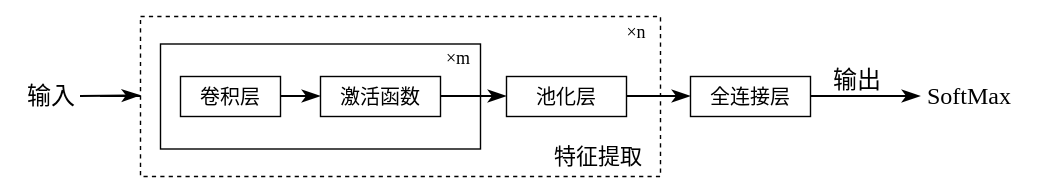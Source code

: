 <mxfile version="26.0.3">
  <diagram name="第 1 页" id="3Tjxv7u2C0OyLJ8Jvodf">
    <mxGraphModel dx="773" dy="390" grid="1" gridSize="10" guides="1" tooltips="1" connect="1" arrows="1" fold="1" page="1" pageScale="1" pageWidth="827" pageHeight="1169" math="0" shadow="0">
      <root>
        <mxCell id="0" />
        <mxCell id="1" parent="0" />
        <mxCell id="lShibrgp9LFaPRdsck0m-5" value="" style="edgeStyle=orthogonalEdgeStyle;rounded=0;orthogonalLoop=1;jettySize=auto;html=1;" edge="1" parent="1" source="lShibrgp9LFaPRdsck0m-2" target="fOzb50ySwWJ3ohKRRDMO-3">
          <mxGeometry relative="1" as="geometry" />
        </mxCell>
        <mxCell id="lShibrgp9LFaPRdsck0m-2" value="&lt;font face=&quot;宋体&quot;&gt;输入&lt;/font&gt;" style="text;html=1;align=center;verticalAlign=middle;resizable=0;points=[];autosize=1;strokeColor=none;fillColor=none;" vertex="1" parent="1">
          <mxGeometry x="50" y="65" width="50" height="30" as="geometry" />
        </mxCell>
        <mxCell id="fOzb50ySwWJ3ohKRRDMO-1" value="" style="rounded=0;whiteSpace=wrap;html=1;dashed=1;fontSize=12;fontFamily=宋体;strokeWidth=0.7;" parent="1" vertex="1">
          <mxGeometry x="120" y="40" width="260" height="80" as="geometry" />
        </mxCell>
        <mxCell id="fOzb50ySwWJ3ohKRRDMO-2" value="" style="rounded=0;whiteSpace=wrap;html=1;fontSize=12;fontFamily=宋体;strokeWidth=0.7;" parent="1" vertex="1">
          <mxGeometry x="130" y="53.75" width="160" height="52.5" as="geometry" />
        </mxCell>
        <mxCell id="fOzb50ySwWJ3ohKRRDMO-3" value="&lt;font style=&quot;font-size: 10px;&quot;&gt;卷积层&lt;/font&gt;" style="rounded=0;whiteSpace=wrap;html=1;fontSize=12;fontFamily=宋体;strokeWidth=0.7;" parent="1" vertex="1">
          <mxGeometry x="140" y="70" width="50" height="20" as="geometry" />
        </mxCell>
        <mxCell id="fOzb50ySwWJ3ohKRRDMO-4" value="&lt;font style=&quot;font-size: 10px;&quot;&gt;激活函数&lt;/font&gt;" style="rounded=0;whiteSpace=wrap;html=1;fontSize=12;fontFamily=宋体;strokeWidth=0.7;" parent="1" vertex="1">
          <mxGeometry x="210" y="70" width="60" height="20" as="geometry" />
        </mxCell>
        <mxCell id="fOzb50ySwWJ3ohKRRDMO-6" value="&lt;font style=&quot;font-size: 10px;&quot;&gt;池化层&lt;/font&gt;" style="rounded=0;whiteSpace=wrap;html=1;fontSize=12;fontFamily=宋体;strokeWidth=0.7;" parent="1" vertex="1">
          <mxGeometry x="303" y="70" width="60" height="20" as="geometry" />
        </mxCell>
        <mxCell id="fOzb50ySwWJ3ohKRRDMO-7" value="&lt;font style=&quot;font-size: 10px;&quot;&gt;全连接层&lt;/font&gt;" style="rounded=0;whiteSpace=wrap;html=1;fontSize=12;fontFamily=宋体;strokeWidth=0.7;" parent="1" vertex="1">
          <mxGeometry x="395" y="70" width="60" height="20" as="geometry" />
        </mxCell>
        <mxCell id="fOzb50ySwWJ3ohKRRDMO-8" value="特征提取" style="text;html=1;align=center;verticalAlign=middle;whiteSpace=wrap;rounded=0;fontFamily=宋体;fontSize=11;" parent="1" vertex="1">
          <mxGeometry x="319" y="95" width="60" height="30" as="geometry" />
        </mxCell>
        <mxCell id="fOzb50ySwWJ3ohKRRDMO-9" value="&lt;font style=&quot;&quot;&gt;&lt;font style=&quot;font-size: 9px;&quot;&gt;×&lt;/font&gt;&lt;font style=&quot;font-size: 9px;&quot;&gt;n&lt;/font&gt;&lt;/font&gt;" style="text;html=1;align=center;verticalAlign=middle;whiteSpace=wrap;rounded=0;fontFamily=Times New Roman;" parent="1" vertex="1">
          <mxGeometry x="338" y="32" width="60" height="30" as="geometry" />
        </mxCell>
        <mxCell id="lShibrgp9LFaPRdsck0m-4" value="" style="endArrow=classicThin;html=1;rounded=0;entryX=0;entryY=0.5;entryDx=0;entryDy=0;endFill=1;" edge="1" parent="1">
          <mxGeometry width="50" height="50" relative="1" as="geometry">
            <mxPoint x="90" y="80" as="sourcePoint" />
            <mxPoint x="120" y="79.66" as="targetPoint" />
          </mxGeometry>
        </mxCell>
        <mxCell id="lShibrgp9LFaPRdsck0m-6" value="&lt;font style=&quot;&quot;&gt;&lt;font style=&quot;font-size: 9px;&quot;&gt;×&lt;/font&gt;&lt;font style=&quot;font-size: 9px;&quot;&gt;m&lt;/font&gt;&lt;/font&gt;" style="text;html=1;align=center;verticalAlign=middle;whiteSpace=wrap;rounded=0;fontFamily=Times New Roman;" vertex="1" parent="1">
          <mxGeometry x="249" y="45" width="60" height="30" as="geometry" />
        </mxCell>
        <mxCell id="lShibrgp9LFaPRdsck0m-8" value="" style="endArrow=classicThin;html=1;rounded=0;entryX=0;entryY=0.5;entryDx=0;entryDy=0;exitX=1;exitY=0.5;exitDx=0;exitDy=0;endFill=1;" edge="1" parent="1" source="fOzb50ySwWJ3ohKRRDMO-3" target="fOzb50ySwWJ3ohKRRDMO-4">
          <mxGeometry width="50" height="50" relative="1" as="geometry">
            <mxPoint x="200" y="240" as="sourcePoint" />
            <mxPoint x="250" y="190" as="targetPoint" />
          </mxGeometry>
        </mxCell>
        <mxCell id="lShibrgp9LFaPRdsck0m-9" value="" style="endArrow=classicThin;html=1;rounded=0;entryX=0;entryY=0.5;entryDx=0;entryDy=0;exitX=1;exitY=0.5;exitDx=0;exitDy=0;endFill=1;" edge="1" parent="1" source="fOzb50ySwWJ3ohKRRDMO-4" target="fOzb50ySwWJ3ohKRRDMO-6">
          <mxGeometry width="50" height="50" relative="1" as="geometry">
            <mxPoint x="150" y="210" as="sourcePoint" />
            <mxPoint x="200" y="160" as="targetPoint" />
          </mxGeometry>
        </mxCell>
        <mxCell id="lShibrgp9LFaPRdsck0m-10" value="" style="endArrow=classicThin;html=1;rounded=0;entryX=0;entryY=0.5;entryDx=0;entryDy=0;exitX=1;exitY=0.5;exitDx=0;exitDy=0;endFill=1;" edge="1" parent="1" source="fOzb50ySwWJ3ohKRRDMO-6" target="fOzb50ySwWJ3ohKRRDMO-7">
          <mxGeometry width="50" height="50" relative="1" as="geometry">
            <mxPoint x="200" y="200" as="sourcePoint" />
            <mxPoint x="250" y="150" as="targetPoint" />
          </mxGeometry>
        </mxCell>
        <mxCell id="lShibrgp9LFaPRdsck0m-12" value="&lt;font face=&quot;宋体&quot;&gt;输出&lt;/font&gt;" style="text;html=1;align=center;verticalAlign=middle;resizable=0;points=[];autosize=1;strokeColor=none;fillColor=none;" vertex="1" parent="1">
          <mxGeometry x="453" y="56.75" width="50" height="30" as="geometry" />
        </mxCell>
        <mxCell id="lShibrgp9LFaPRdsck0m-11" value="" style="endArrow=classicThin;html=1;rounded=0;exitX=1;exitY=0.5;exitDx=0;exitDy=0;endFill=1;" edge="1" parent="1" source="fOzb50ySwWJ3ohKRRDMO-7">
          <mxGeometry width="50" height="50" relative="1" as="geometry">
            <mxPoint x="440" y="200" as="sourcePoint" />
            <mxPoint x="510" y="80" as="targetPoint" />
          </mxGeometry>
        </mxCell>
        <mxCell id="lShibrgp9LFaPRdsck0m-13" value="&lt;font face=&quot;Times New Roman&quot;&gt;SoftMax&lt;/font&gt;" style="text;html=1;align=center;verticalAlign=middle;resizable=0;points=[];autosize=1;strokeColor=none;fillColor=none;" vertex="1" parent="1">
          <mxGeometry x="499" y="65" width="70" height="30" as="geometry" />
        </mxCell>
      </root>
    </mxGraphModel>
  </diagram>
</mxfile>
